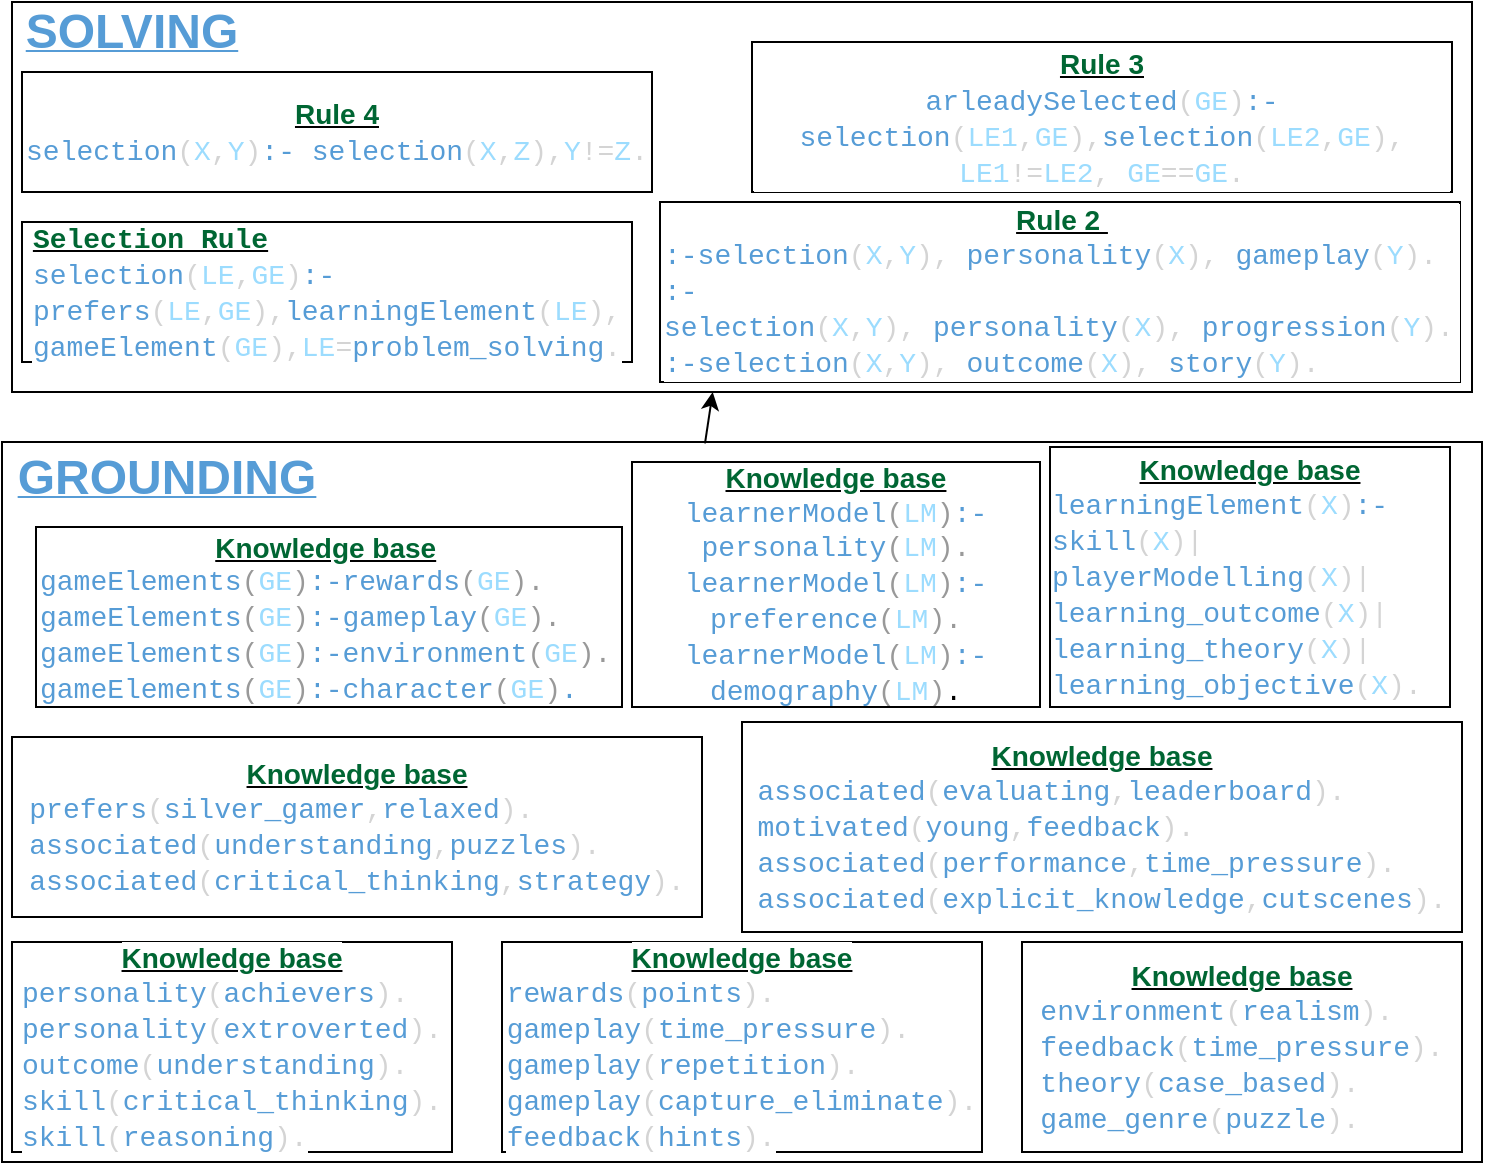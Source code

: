 <mxfile version="16.5.3" type="github">
  <diagram id="4RjSWT0RKZWfSwgtfKOv" name="SystemReasoning">
    <mxGraphModel dx="1773" dy="584" grid="1" gridSize="10" guides="1" tooltips="1" connect="1" arrows="1" fold="1" page="1" pageScale="1" pageWidth="827" pageHeight="1169" math="0" shadow="0">
      <root>
        <mxCell id="0" />
        <mxCell id="1" parent="0" />
        <mxCell id="TJ5iT2tm_MIIDxVGzSix-23" value="" style="rounded=0;whiteSpace=wrap;html=1;labelBackgroundColor=#FFFFFF;fontColor=#569CD6;fontSize=14;" vertex="1" parent="1">
          <mxGeometry x="-105" y="200" width="730" height="195" as="geometry" />
        </mxCell>
        <mxCell id="TJ5iT2tm_MIIDxVGzSix-22" value="" style="rounded=0;whiteSpace=wrap;html=1;labelBackgroundColor=#FFFFFF;fontColor=#569CD6;fontSize=14;" vertex="1" parent="1">
          <mxGeometry x="-110" y="420" width="740" height="360" as="geometry" />
        </mxCell>
        <mxCell id="TJ5iT2tm_MIIDxVGzSix-2" value="&lt;div style=&quot;text-align: center; font-size: 14px;&quot;&gt;&lt;b style=&quot;font-size: 14px;&quot;&gt;&lt;u style=&quot;font-size: 14px;&quot;&gt;&lt;font color=&quot;#006633&quot; style=&quot;font-size: 14px;&quot;&gt;Knowledge base&lt;/font&gt;&lt;/u&gt;&lt;/b&gt;&lt;/div&gt;&lt;font face=&quot;menlo, monaco, courier new, monospace&quot; style=&quot;font-size: 14px;&quot;&gt;&lt;font color=&quot;#569cd6&quot; style=&quot;font-size: 14px;&quot;&gt;gameElements&lt;/font&gt;&lt;font color=&quot;#999999&quot; style=&quot;font-size: 14px;&quot;&gt;(&lt;/font&gt;&lt;font color=&quot;#9cdcfe&quot; style=&quot;font-size: 14px;&quot;&gt;GE&lt;/font&gt;&lt;font color=&quot;#999999&quot; style=&quot;font-size: 14px;&quot;&gt;)&lt;/font&gt;&lt;font color=&quot;#569cd6&quot; style=&quot;font-size: 14px;&quot;&gt;:-rewards&lt;/font&gt;&lt;font color=&quot;#999999&quot; style=&quot;font-size: 14px;&quot;&gt;(&lt;/font&gt;&lt;font color=&quot;#9cdcfe&quot; style=&quot;font-size: 14px;&quot;&gt;GE&lt;/font&gt;&lt;font color=&quot;#999999&quot; style=&quot;font-size: 14px;&quot;&gt;).&lt;/font&gt;&lt;font color=&quot;#569cd6&quot; style=&quot;font-size: 14px;&quot;&gt;&lt;br style=&quot;font-size: 14px;&quot;&gt;&lt;/font&gt;&lt;font color=&quot;#569cd6&quot; style=&quot;font-size: 14px;&quot;&gt;gameElements&lt;/font&gt;&lt;font color=&quot;#999999&quot; style=&quot;font-size: 14px;&quot;&gt;(&lt;/font&gt;&lt;font color=&quot;#9cdcfe&quot; style=&quot;font-size: 14px;&quot;&gt;GE&lt;/font&gt;&lt;font color=&quot;#999999&quot; style=&quot;font-size: 14px;&quot;&gt;)&lt;/font&gt;&lt;font color=&quot;#569cd6&quot; style=&quot;font-size: 14px;&quot;&gt;:-&lt;/font&gt;&lt;font color=&quot;#569cd6&quot; style=&quot;font-size: 14px;&quot;&gt;gameplay&lt;/font&gt;&lt;font color=&quot;#999999&quot; style=&quot;font-size: 14px;&quot;&gt;(&lt;/font&gt;&lt;font color=&quot;#9cdcfe&quot; style=&quot;font-size: 14px;&quot;&gt;GE&lt;/font&gt;&lt;font color=&quot;#999999&quot; style=&quot;font-size: 14px;&quot;&gt;).&lt;/font&gt;&lt;font color=&quot;#569cd6&quot; style=&quot;font-size: 14px;&quot;&gt;&lt;br style=&quot;font-size: 14px;&quot;&gt;&lt;/font&gt;&lt;font color=&quot;#569cd6&quot; style=&quot;font-size: 14px;&quot;&gt;gameElements&lt;/font&gt;&lt;font color=&quot;#999999&quot; style=&quot;font-size: 14px;&quot;&gt;(&lt;/font&gt;&lt;font color=&quot;#9cdcfe&quot; style=&quot;font-size: 14px;&quot;&gt;GE&lt;/font&gt;&lt;font color=&quot;#999999&quot; style=&quot;font-size: 14px;&quot;&gt;)&lt;/font&gt;&lt;font color=&quot;#569cd6&quot; style=&quot;font-size: 14px;&quot;&gt;:-&lt;/font&gt;&lt;font color=&quot;#569cd6&quot; style=&quot;font-size: 14px;&quot;&gt;environment&lt;/font&gt;&lt;font color=&quot;#999999&quot; style=&quot;font-size: 14px;&quot;&gt;(&lt;/font&gt;&lt;font color=&quot;#9cdcfe&quot; style=&quot;font-size: 14px;&quot;&gt;GE&lt;/font&gt;&lt;font color=&quot;#999999&quot; style=&quot;font-size: 14px;&quot;&gt;).&lt;/font&gt;&lt;font color=&quot;#569cd6&quot; style=&quot;font-size: 14px;&quot;&gt;&lt;br style=&quot;font-size: 14px;&quot;&gt;&lt;/font&gt;&lt;font color=&quot;#569cd6&quot; style=&quot;font-size: 14px;&quot;&gt;gameElements&lt;/font&gt;&lt;font color=&quot;#999999&quot; style=&quot;font-size: 14px;&quot;&gt;(&lt;/font&gt;&lt;font color=&quot;#9cdcfe&quot; style=&quot;font-size: 14px;&quot;&gt;GE&lt;/font&gt;&lt;font color=&quot;#999999&quot; style=&quot;font-size: 14px;&quot;&gt;)&lt;/font&gt;&lt;font color=&quot;#569cd6&quot; style=&quot;font-size: 14px;&quot;&gt;:-&lt;/font&gt;&lt;font color=&quot;#569cd6&quot; style=&quot;font-size: 14px;&quot;&gt;character&lt;/font&gt;&lt;font color=&quot;#999999&quot; style=&quot;font-size: 14px;&quot;&gt;(&lt;/font&gt;&lt;font color=&quot;#9cdcfe&quot; style=&quot;font-size: 14px;&quot;&gt;GE&lt;/font&gt;&lt;font color=&quot;#999999&quot; style=&quot;font-size: 14px;&quot;&gt;)&lt;/font&gt;&lt;font color=&quot;#569cd6&quot; style=&quot;font-size: 14px;&quot;&gt;&lt;span style=&quot;font-size: 14px;&quot;&gt;.&lt;/span&gt;&lt;/font&gt;&lt;/font&gt;" style="rounded=0;whiteSpace=wrap;html=1;align=left;fontSize=14;" vertex="1" parent="1">
          <mxGeometry x="-93" y="462.5" width="293" height="90" as="geometry" />
        </mxCell>
        <mxCell id="TJ5iT2tm_MIIDxVGzSix-3" value="&lt;b style=&quot;font-size: 14px;&quot;&gt;&lt;u style=&quot;font-size: 14px;&quot;&gt;&lt;font color=&quot;#006633&quot; style=&quot;font-size: 14px;&quot;&gt;Knowledge base&lt;/font&gt;&lt;/u&gt;&lt;/b&gt;&lt;span style=&quot;font-size: 14px;&quot;&gt;&lt;br style=&quot;font-size: 14px;&quot;&gt;&lt;/span&gt;&lt;div style=&quot;color: rgb(212, 212, 212); font-family: menlo, monaco, &amp;quot;courier new&amp;quot;, monospace; line-height: 18px; font-size: 14px;&quot;&gt;&lt;div style=&quot;text-align: left; font-size: 14px;&quot;&gt;&lt;span style=&quot;background-color: rgb(255, 255, 255); font-size: 14px;&quot;&gt;&lt;span style=&quot;color: rgb(86, 156, 214); font-size: 14px;&quot;&gt;learningElement&lt;/span&gt;(&lt;span style=&quot;color: rgb(156, 220, 254); font-size: 14px;&quot;&gt;X&lt;/span&gt;)&lt;span style=&quot;color: rgb(86, 156, 214); font-size: 14px;&quot;&gt;:-skill&lt;/span&gt;(&lt;span style=&quot;color: rgb(156, 220, 254); font-size: 14px;&quot;&gt;X&lt;/span&gt;)|&lt;/span&gt;&lt;/div&gt;&lt;div style=&quot;text-align: left; font-size: 14px;&quot;&gt;&lt;span style=&quot;background-color: rgb(255, 255, 255); font-size: 14px;&quot;&gt;&lt;span style=&quot;color: rgb(86, 156, 214); font-size: 14px;&quot;&gt;playerModelling&lt;/span&gt;(&lt;span style=&quot;color: rgb(156, 220, 254); font-size: 14px;&quot;&gt;X&lt;/span&gt;)|&lt;/span&gt;&lt;/div&gt;&lt;div style=&quot;text-align: left; font-size: 14px;&quot;&gt;&lt;span style=&quot;background-color: rgb(255, 255, 255); color: rgb(86, 156, 214); font-size: 14px;&quot;&gt;learning_outcome&lt;/span&gt;&lt;span style=&quot;background-color: rgb(255, 255, 255); font-size: 14px;&quot;&gt;(&lt;/span&gt;&lt;span style=&quot;background-color: rgb(255, 255, 255); color: rgb(156, 220, 254); font-size: 14px;&quot;&gt;X&lt;/span&gt;&lt;span style=&quot;background-color: rgb(255, 255, 255); font-size: 14px;&quot;&gt;)|&lt;/span&gt;&lt;/div&gt;&lt;div style=&quot;text-align: left; font-size: 14px;&quot;&gt;&lt;span style=&quot;background-color: rgb(255, 255, 255); font-size: 14px;&quot;&gt;                    &lt;span style=&quot;color: rgb(86, 156, 214); font-size: 14px;&quot;&gt;learning_theory&lt;/span&gt;(&lt;span style=&quot;color: rgb(156, 220, 254); font-size: 14px;&quot;&gt;X&lt;/span&gt;)|&lt;/span&gt;&lt;/div&gt;&lt;div style=&quot;font-size: 14px;&quot;&gt;&lt;div style=&quot;text-align: left; font-size: 14px;&quot;&gt;&lt;span style=&quot;background-color: rgb(255, 255, 255); color: rgb(86, 156, 214); font-size: 14px;&quot;&gt;learning_objective&lt;/span&gt;&lt;span style=&quot;background-color: rgb(255, 255, 255); font-size: 14px;&quot;&gt;(&lt;/span&gt;&lt;span style=&quot;background-color: rgb(255, 255, 255); color: rgb(156, 220, 254); font-size: 14px;&quot;&gt;X&lt;/span&gt;&lt;span style=&quot;background-color: rgb(255, 255, 255); font-size: 14px;&quot;&gt;).&lt;/span&gt;&lt;/div&gt;&lt;/div&gt;&lt;/div&gt;" style="rounded=0;whiteSpace=wrap;html=1;fontSize=14;" vertex="1" parent="1">
          <mxGeometry x="414" y="422.5" width="200" height="130" as="geometry" />
        </mxCell>
        <mxCell id="TJ5iT2tm_MIIDxVGzSix-4" value="&lt;b style=&quot;font-size: 14px&quot;&gt;&lt;u style=&quot;font-size: 14px&quot;&gt;&lt;font color=&quot;#006633&quot; style=&quot;font-size: 14px&quot;&gt;Knowledge base&lt;/font&gt;&lt;/u&gt;&lt;/b&gt;&lt;br style=&quot;font-size: 14px&quot;&gt;&lt;font face=&quot;menlo, monaco, courier new, monospace&quot; style=&quot;font-size: 14px&quot;&gt;&lt;font color=&quot;#569cd6&quot; style=&quot;text-align: left ; font-size: 14px&quot;&gt;learnerModel&lt;/font&gt;&lt;font color=&quot;#999999&quot; style=&quot;text-align: left ; font-size: 14px&quot;&gt;(&lt;/font&gt;&lt;font color=&quot;#9cdcfe&quot; style=&quot;text-align: left ; font-size: 14px&quot;&gt;LM&lt;/font&gt;&lt;font color=&quot;#999999&quot; style=&quot;text-align: left ; font-size: 14px&quot;&gt;)&lt;/font&gt;&lt;font color=&quot;#569cd6&quot; style=&quot;text-align: left ; font-size: 14px&quot;&gt;:-&lt;br&gt;&lt;/font&gt;&lt;font color=&quot;#569cd6&quot; style=&quot;text-align: left ; font-size: 14px&quot;&gt;personality&lt;/font&gt;&lt;font color=&quot;#999999&quot; style=&quot;text-align: left ; font-size: 14px&quot;&gt;(&lt;/font&gt;&lt;font color=&quot;#9cdcfe&quot; style=&quot;text-align: left ; font-size: 14px&quot;&gt;LM&lt;/font&gt;&lt;font color=&quot;#999999&quot; style=&quot;text-align: left ; font-size: 14px&quot;&gt;).&lt;/font&gt;&lt;br style=&quot;font-size: 14px&quot;&gt;&lt;font style=&quot;text-align: left ; font-size: 14px&quot; color=&quot;#569cd6&quot;&gt;learnerModel&lt;/font&gt;&lt;font color=&quot;#999999&quot; style=&quot;text-align: left ; font-size: 14px&quot;&gt;(&lt;/font&gt;&lt;font style=&quot;text-align: left ; font-size: 14px&quot; color=&quot;#9cdcfe&quot;&gt;LM&lt;/font&gt;&lt;font color=&quot;#999999&quot; style=&quot;text-align: left ; font-size: 14px&quot;&gt;)&lt;/font&gt;&lt;font color=&quot;#569cd6&quot; style=&quot;text-align: left ; font-size: 14px&quot;&gt;:-&lt;br&gt;&lt;/font&gt;&lt;font color=&quot;#569cd6&quot; style=&quot;text-align: left ; font-size: 14px&quot;&gt;preference&lt;/font&gt;&lt;font color=&quot;#999999&quot; style=&quot;text-align: left ; font-size: 14px&quot;&gt;(&lt;/font&gt;&lt;font color=&quot;#9cdcfe&quot; style=&quot;text-align: left ; font-size: 14px&quot;&gt;LM&lt;/font&gt;&lt;font color=&quot;#999999&quot; style=&quot;text-align: left ; font-size: 14px&quot;&gt;).&lt;/font&gt;&lt;br style=&quot;font-size: 14px&quot;&gt;&lt;font color=&quot;#569cd6&quot; style=&quot;text-align: left ; font-size: 14px&quot;&gt;learnerModel&lt;/font&gt;&lt;font color=&quot;#999999&quot; style=&quot;text-align: left ; font-size: 14px&quot;&gt;(&lt;/font&gt;&lt;font color=&quot;#9cdcfe&quot; style=&quot;text-align: left ; font-size: 14px&quot;&gt;LM&lt;/font&gt;&lt;font color=&quot;#999999&quot; style=&quot;text-align: left ; font-size: 14px&quot;&gt;)&lt;/font&gt;&lt;font color=&quot;#569cd6&quot; style=&quot;text-align: left ; font-size: 14px&quot;&gt;:-&lt;br&gt;&lt;/font&gt;&lt;font color=&quot;#569cd6&quot; style=&quot;text-align: left ; font-size: 14px&quot;&gt;demography&lt;/font&gt;&lt;font color=&quot;#999999&quot; style=&quot;text-align: left ; font-size: 14px&quot;&gt;(&lt;/font&gt;&lt;font color=&quot;#9cdcfe&quot; style=&quot;text-align: left ; font-size: 14px&quot;&gt;LM&lt;/font&gt;&lt;font color=&quot;#999999&quot; style=&quot;text-align: left ; font-size: 14px&quot;&gt;)&lt;/font&gt;.&lt;/font&gt;" style="rounded=0;whiteSpace=wrap;html=1;fontSize=14;" vertex="1" parent="1">
          <mxGeometry x="205" y="430" width="204" height="122.5" as="geometry" />
        </mxCell>
        <mxCell id="TJ5iT2tm_MIIDxVGzSix-6" value="&lt;span style=&quot;background-color: rgb(255, 255, 255); font-size: 14px;&quot;&gt;&lt;b style=&quot;font-size: 14px;&quot;&gt;&lt;u style=&quot;font-size: 14px;&quot;&gt;&lt;font color=&quot;#006633&quot; style=&quot;font-size: 14px;&quot;&gt;Knowledge base&lt;/font&gt;&lt;/u&gt;&lt;/b&gt;&lt;br style=&quot;font-size: 14px;&quot;&gt;&lt;/span&gt;&lt;div style=&quot;text-align: left; color: rgb(212, 212, 212); font-family: menlo, monaco, &amp;quot;courier new&amp;quot;, monospace; line-height: 18px; font-size: 14px;&quot;&gt;&lt;span style=&quot;background-color: rgb(255, 255, 255); font-size: 14px;&quot;&gt;&lt;span style=&quot;color: rgb(86, 156, 214); font-size: 14px;&quot;&gt;personality&lt;/span&gt;(&lt;span style=&quot;color: rgb(86, 156, 214); font-size: 14px;&quot;&gt;achievers&lt;/span&gt;).&lt;/span&gt;&lt;/div&gt;&lt;div style=&quot;text-align: left; color: rgb(212, 212, 212); font-family: menlo, monaco, &amp;quot;courier new&amp;quot;, monospace; line-height: 18px; font-size: 14px;&quot;&gt;&lt;span style=&quot;background-color: rgb(255, 255, 255); color: rgb(86, 156, 214); font-size: 14px;&quot;&gt;personality&lt;/span&gt;&lt;span style=&quot;background-color: rgb(255, 255, 255); font-size: 14px;&quot;&gt;(&lt;/span&gt;&lt;span style=&quot;background-color: rgb(255, 255, 255); color: rgb(86, 156, 214); font-size: 14px;&quot;&gt;extroverted&lt;/span&gt;&lt;span style=&quot;background-color: rgb(255, 255, 255); font-size: 14px;&quot;&gt;).&lt;/span&gt;&lt;/div&gt;&lt;div style=&quot;text-align: left; color: rgb(212, 212, 212); font-family: menlo, monaco, &amp;quot;courier new&amp;quot;, monospace; line-height: 18px; font-size: 14px;&quot;&gt;&lt;span style=&quot;background-color: rgb(255, 255, 255); font-size: 14px;&quot;&gt;&lt;span style=&quot;color: rgb(86, 156, 214); font-size: 14px;&quot;&gt;outcome&lt;/span&gt;(&lt;span style=&quot;color: rgb(86, 156, 214); font-size: 14px;&quot;&gt;understanding&lt;/span&gt;).&lt;/span&gt;&lt;/div&gt;&lt;div style=&quot;color: rgb(212, 212, 212); font-family: menlo, monaco, &amp;quot;courier new&amp;quot;, monospace; line-height: 18px; font-size: 14px;&quot;&gt;&lt;div style=&quot;font-family: menlo, monaco, &amp;quot;courier new&amp;quot;, monospace; line-height: 18px; font-size: 14px;&quot;&gt;&lt;div style=&quot;font-family: menlo, monaco, &amp;quot;courier new&amp;quot;, monospace; line-height: 18px; font-size: 14px;&quot;&gt;&lt;div style=&quot;text-align: left; font-size: 14px;&quot;&gt;&lt;span style=&quot;background-color: rgb(255, 255, 255); font-size: 14px;&quot;&gt;&lt;span style=&quot;color: rgb(86, 156, 214); font-size: 14px;&quot;&gt;skill&lt;/span&gt;(&lt;span style=&quot;color: rgb(86, 156, 214); font-size: 14px;&quot;&gt;critical_thinking&lt;/span&gt;).&lt;/span&gt;&lt;/div&gt;&lt;div style=&quot;font-size: 14px;&quot;&gt;&lt;div style=&quot;text-align: left; font-size: 14px;&quot;&gt;&lt;span style=&quot;background-color: rgb(255, 255, 255); color: rgb(86, 156, 214); font-size: 14px;&quot;&gt;skill&lt;/span&gt;&lt;span style=&quot;background-color: rgb(255, 255, 255); font-size: 14px;&quot;&gt;(&lt;/span&gt;&lt;span style=&quot;background-color: rgb(255, 255, 255); color: rgb(86, 156, 214); font-size: 14px;&quot;&gt;reasoning&lt;/span&gt;&lt;span style=&quot;background-color: rgb(255, 255, 255); font-size: 14px;&quot;&gt;).&lt;/span&gt;&lt;/div&gt;&lt;/div&gt;&lt;/div&gt;&lt;/div&gt;&lt;/div&gt;" style="rounded=0;whiteSpace=wrap;html=1;fontSize=14;" vertex="1" parent="1">
          <mxGeometry x="-105" y="670" width="220" height="105" as="geometry" />
        </mxCell>
        <mxCell id="TJ5iT2tm_MIIDxVGzSix-10" value="&lt;span style=&quot;background-color: rgb(255, 255, 255); font-size: 14px;&quot;&gt;&lt;b style=&quot;font-size: 14px;&quot;&gt;&lt;u style=&quot;font-size: 14px;&quot;&gt;&lt;font color=&quot;#006633&quot; style=&quot;font-size: 14px;&quot;&gt;Knowledge base&lt;/font&gt;&lt;/u&gt;&lt;/b&gt;&lt;br style=&quot;font-size: 14px;&quot;&gt;&lt;/span&gt;&lt;div style=&quot;text-align: left; color: rgb(212, 212, 212); font-family: menlo, monaco, &amp;quot;courier new&amp;quot;, monospace; line-height: 18px; font-size: 14px;&quot;&gt;&lt;span style=&quot;background-color: rgb(255, 255, 255); font-size: 14px;&quot;&gt;&lt;span style=&quot;color: rgb(86, 156, 214); font-size: 14px;&quot;&gt;prefers&lt;/span&gt;(&lt;span style=&quot;color: rgb(86, 156, 214); font-size: 14px;&quot;&gt;silver_gamer&lt;/span&gt;,&lt;span style=&quot;color: rgb(86, 156, 214); font-size: 14px;&quot;&gt;relaxed&lt;/span&gt;).&lt;/span&gt;&lt;/div&gt;&lt;div style=&quot;color: rgb(212, 212, 212); font-family: menlo, monaco, &amp;quot;courier new&amp;quot;, monospace; line-height: 18px; font-size: 14px;&quot;&gt;&lt;div style=&quot;text-align: left; line-height: 18px; font-size: 14px;&quot;&gt;&lt;span style=&quot;color: rgb(86, 156, 214); font-size: 14px;&quot;&gt;associated&lt;/span&gt;(&lt;span style=&quot;color: rgb(86, 156, 214); font-size: 14px;&quot;&gt;understanding&lt;/span&gt;,&lt;span style=&quot;color: rgb(86, 156, 214); font-size: 14px;&quot;&gt;puzzles&lt;/span&gt;).&lt;/div&gt;&lt;div style=&quot;text-align: left; line-height: 18px; font-size: 14px;&quot;&gt;&lt;div style=&quot;line-height: 18px; font-size: 14px;&quot;&gt;&lt;span style=&quot;color: rgb(86, 156, 214); font-size: 14px;&quot;&gt;associated&lt;/span&gt;(&lt;span style=&quot;color: rgb(86, 156, 214); font-size: 14px;&quot;&gt;critical_thinking&lt;/span&gt;,&lt;span style=&quot;color: rgb(86, 156, 214); font-size: 14px;&quot;&gt;strategy&lt;/span&gt;).&lt;/div&gt;&lt;/div&gt;&lt;/div&gt;" style="rounded=0;whiteSpace=wrap;html=1;fontSize=14;" vertex="1" parent="1">
          <mxGeometry x="-105" y="567.5" width="345" height="90" as="geometry" />
        </mxCell>
        <mxCell id="TJ5iT2tm_MIIDxVGzSix-11" value="&lt;div style=&quot;text-align: left; font-family: menlo, monaco, &amp;quot;courier new&amp;quot;, monospace; line-height: 18px; font-size: 14px;&quot;&gt;&lt;span style=&quot;background-color: rgb(255, 255, 255); font-size: 14px;&quot;&gt;&lt;b style=&quot;font-size: 14px;&quot;&gt;&lt;u style=&quot;font-size: 14px;&quot;&gt;&lt;font color=&quot;#006633&quot; style=&quot;font-size: 14px;&quot;&gt;Selection Rule&lt;/font&gt;&lt;/u&gt;&lt;/b&gt;&lt;/span&gt;&lt;/div&gt;&lt;div style=&quot;text-align: left; color: rgb(212, 212, 212); font-family: menlo, monaco, &amp;quot;courier new&amp;quot;, monospace; line-height: 18px; font-size: 14px;&quot;&gt;&lt;span style=&quot;background-color: rgb(255, 255, 255); font-size: 14px;&quot;&gt;&lt;span style=&quot;color: rgb(86, 156, 214); font-size: 14px;&quot;&gt;selection&lt;/span&gt;(&lt;span style=&quot;color: rgb(156, 220, 254); font-size: 14px;&quot;&gt;LE&lt;/span&gt;,&lt;span style=&quot;color: rgb(156, 220, 254); font-size: 14px;&quot;&gt;GE&lt;/span&gt;)&lt;span style=&quot;color: rgb(86, 156, 214); font-size: 14px;&quot;&gt;:-&lt;span style=&quot;white-space: pre; font-size: 14px;&quot;&gt;	&lt;span style=&quot;white-space: pre; font-size: 14px;&quot;&gt;	  &amp;nbsp;&lt;/span&gt;&lt;/span&gt;&lt;/span&gt;&lt;/span&gt;&lt;/div&gt;&lt;div style=&quot;color: rgb(212, 212, 212); font-family: menlo, monaco, &amp;quot;courier new&amp;quot;, monospace; line-height: 18px; font-size: 14px;&quot;&gt;&lt;span style=&quot;background-color: rgb(255, 255, 255); font-size: 14px;&quot;&gt;&lt;span style=&quot;color: rgb(86, 156, 214); font-size: 14px;&quot;&gt;prefers&lt;/span&gt;(&lt;span style=&quot;color: rgb(156, 220, 254); font-size: 14px;&quot;&gt;LE&lt;/span&gt;,&lt;span style=&quot;color: rgb(156, 220, 254); font-size: 14px;&quot;&gt;GE&lt;/span&gt;),&lt;span style=&quot;color: rgb(86, 156, 214); font-size: 14px;&quot;&gt;learningElement&lt;/span&gt;(&lt;span style=&quot;color: rgb(156, 220, 254); font-size: 14px;&quot;&gt;LE&lt;/span&gt;),&lt;/span&gt;&lt;/div&gt;&lt;div style=&quot;color: rgb(212, 212, 212); font-family: menlo, monaco, &amp;quot;courier new&amp;quot;, monospace; line-height: 18px; font-size: 14px;&quot;&gt;&lt;span style=&quot;background-color: rgb(255, 255, 255); font-size: 14px;&quot;&gt;&lt;span style=&quot;color: rgb(86, 156, 214); font-size: 14px;&quot;&gt;gameElement&lt;/span&gt;(&lt;span style=&quot;color: rgb(156, 220, 254); font-size: 14px;&quot;&gt;GE&lt;/span&gt;),&lt;span style=&quot;color: rgb(156, 220, 254); font-size: 14px;&quot;&gt;LE&lt;/span&gt;=&lt;span style=&quot;color: rgb(86, 156, 214); font-size: 14px;&quot;&gt;problem_solving&lt;/span&gt;.&lt;/span&gt;&lt;/div&gt;" style="rounded=0;whiteSpace=wrap;html=1;fontSize=14;" vertex="1" parent="1">
          <mxGeometry x="-100" y="310" width="305" height="70" as="geometry" />
        </mxCell>
        <mxCell id="TJ5iT2tm_MIIDxVGzSix-15" value="&lt;div style=&quot;text-align: center; font-size: 14px;&quot;&gt;&lt;b style=&quot;color: rgb(0, 0, 0); font-size: 14px;&quot;&gt;&lt;u style=&quot;font-size: 14px;&quot;&gt;&lt;font color=&quot;#006633&quot; style=&quot;font-size: 14px;&quot;&gt;Rule 2&amp;nbsp;&lt;/font&gt;&lt;/u&gt;&lt;/b&gt;&lt;/div&gt;&lt;div style=&quot;font-size: 14px;&quot;&gt;&lt;span style=&quot;color: rgb(212, 212, 212); font-family: menlo, monaco, &amp;quot;courier new&amp;quot;, monospace; font-size: 14px;&quot;&gt;&lt;span style=&quot;color: rgb(86, 156, 214); font-size: 14px;&quot;&gt;:-selection&lt;/span&gt;(&lt;/span&gt;&lt;span style=&quot;font-family: menlo, monaco, &amp;quot;courier new&amp;quot;, monospace; color: rgb(156, 220, 254); font-size: 14px;&quot;&gt;X&lt;/span&gt;&lt;font color=&quot;#d4d4d4&quot; style=&quot;color: rgb(212, 212, 212); font-family: menlo, monaco, &amp;quot;courier new&amp;quot;, monospace; font-size: 14px;&quot;&gt;,&lt;/font&gt;&lt;span style=&quot;font-family: menlo, monaco, &amp;quot;courier new&amp;quot;, monospace; color: rgb(156, 220, 254); font-size: 14px;&quot;&gt;Y&lt;/span&gt;&lt;span style=&quot;color: rgb(212, 212, 212); font-family: menlo, monaco, &amp;quot;courier new&amp;quot;, monospace; font-size: 14px;&quot;&gt;),&amp;nbsp;&lt;/span&gt;&lt;span style=&quot;font-family: menlo, monaco, &amp;quot;courier new&amp;quot;, monospace; color: rgb(86, 156, 214); font-size: 14px;&quot;&gt;personality&lt;/span&gt;&lt;span style=&quot;color: rgb(212, 212, 212); font-family: menlo, monaco, &amp;quot;courier new&amp;quot;, monospace; font-size: 14px;&quot;&gt;(&lt;/span&gt;&lt;span style=&quot;font-family: menlo, monaco, &amp;quot;courier new&amp;quot;, monospace; color: rgb(156, 220, 254); font-size: 14px;&quot;&gt;X&lt;/span&gt;&lt;span style=&quot;font-family: menlo, monaco, &amp;quot;courier new&amp;quot;, monospace; font-size: 14px;&quot;&gt;&lt;font color=&quot;#d4d4d4&quot; style=&quot;font-size: 14px;&quot;&gt;),&lt;/font&gt;&lt;/span&gt;&lt;span style=&quot;font-family: menlo, monaco, &amp;quot;courier new&amp;quot;, monospace; color: rgb(86, 156, 214); font-size: 14px;&quot;&gt;&amp;nbsp;gameplay&lt;/span&gt;&lt;span style=&quot;color: rgb(212, 212, 212); font-family: menlo, monaco, &amp;quot;courier new&amp;quot;, monospace; font-size: 14px;&quot;&gt;(&lt;/span&gt;&lt;span style=&quot;font-family: menlo, monaco, &amp;quot;courier new&amp;quot;, monospace; color: rgb(156, 220, 254); font-size: 14px;&quot;&gt;Y&lt;/span&gt;&lt;span style=&quot;color: rgb(212, 212, 212); font-family: menlo, monaco, &amp;quot;courier new&amp;quot;, monospace; font-size: 14px;&quot;&gt;).&lt;/span&gt;&lt;br style=&quot;font-size: 14px;&quot;&gt;&lt;/div&gt;&lt;div style=&quot;color: rgb(212, 212, 212); font-family: menlo, monaco, &amp;quot;courier new&amp;quot;, monospace; line-height: 18px; font-size: 14px;&quot;&gt;&lt;div style=&quot;font-size: 14px;&quot;&gt;&lt;span style=&quot;color: rgb(86, 156, 214); font-size: 14px;&quot;&gt;:-selection&lt;/span&gt;(&lt;span style=&quot;color: rgb(156, 220, 254); font-size: 14px;&quot;&gt;X&lt;/span&gt;&lt;font color=&quot;#d4d4d4&quot; style=&quot;font-size: 14px;&quot;&gt;,&lt;/font&gt;&lt;span style=&quot;color: rgb(156, 220, 254); font-size: 14px;&quot;&gt;Y&lt;/span&gt;),&amp;nbsp;&lt;span style=&quot;color: rgb(86, 156, 214); font-size: 14px;&quot;&gt;personality&lt;/span&gt;(&lt;span style=&quot;color: rgb(156, 220, 254); font-size: 14px;&quot;&gt;X&lt;/span&gt;&lt;span style=&quot;color: rgb(0, 102, 51); font-size: 14px;&quot;&gt;&lt;font color=&quot;#d4d4d4&quot; style=&quot;font-size: 14px;&quot;&gt;),&lt;/font&gt;&lt;/span&gt;&lt;span style=&quot;color: rgb(86, 156, 214); font-size: 14px;&quot;&gt;&amp;nbsp;progression&lt;/span&gt;(&lt;span style=&quot;color: rgb(156, 220, 254); font-size: 14px;&quot;&gt;Y&lt;/span&gt;).&lt;/div&gt;&lt;/div&gt;&lt;div style=&quot;color: rgb(212, 212, 212); font-family: menlo, monaco, &amp;quot;courier new&amp;quot;, monospace; line-height: 18px; font-size: 14px;&quot;&gt;&lt;div style=&quot;font-family: menlo, monaco, &amp;quot;courier new&amp;quot;, monospace; line-height: 18px; font-size: 14px;&quot;&gt;&lt;div style=&quot;line-height: 18px; font-size: 14px;&quot;&gt;&lt;span style=&quot;color: rgb(86, 156, 214); font-size: 14px;&quot;&gt;:-selection&lt;/span&gt;(&lt;span style=&quot;color: rgb(156, 220, 254); font-size: 14px;&quot;&gt;X&lt;/span&gt;&lt;font color=&quot;#d4d4d4&quot; style=&quot;font-size: 14px;&quot;&gt;,&lt;/font&gt;&lt;span style=&quot;color: rgb(156, 220, 254); font-size: 14px;&quot;&gt;Y&lt;/span&gt;),&amp;nbsp;&lt;span style=&quot;color: rgb(86, 156, 214); font-size: 14px;&quot;&gt;outcome&lt;/span&gt;(&lt;span style=&quot;color: rgb(156, 220, 254); font-size: 14px;&quot;&gt;X&lt;/span&gt;&lt;span style=&quot;color: rgb(0, 102, 51); font-size: 14px;&quot;&gt;&lt;font color=&quot;#d4d4d4&quot; style=&quot;font-size: 14px;&quot;&gt;),&lt;/font&gt;&lt;/span&gt;&lt;span style=&quot;color: rgb(86, 156, 214); font-size: 14px;&quot;&gt;&amp;nbsp;story&lt;/span&gt;(&lt;span style=&quot;color: rgb(156, 220, 254); font-size: 14px;&quot;&gt;Y&lt;/span&gt;).&lt;/div&gt;&lt;/div&gt;&lt;/div&gt;" style="rounded=0;whiteSpace=wrap;html=1;labelBackgroundColor=#FFFFFF;fontColor=#006633;align=left;fontSize=14;" vertex="1" parent="1">
          <mxGeometry x="219" y="300" width="400" height="90" as="geometry" />
        </mxCell>
        <mxCell id="TJ5iT2tm_MIIDxVGzSix-16" value="&lt;div style=&quot;color: rgb(212, 212, 212); font-family: menlo, monaco, &amp;quot;courier new&amp;quot;, monospace; line-height: 18px; font-size: 14px;&quot;&gt;&lt;b style=&quot;font-family: helvetica; color: rgb(0, 0, 0); font-size: 14px;&quot;&gt;&lt;u style=&quot;font-size: 14px;&quot;&gt;&lt;font color=&quot;#006633&quot; style=&quot;font-size: 14px;&quot;&gt;Rule 3&lt;/font&gt;&lt;/u&gt;&lt;/b&gt;&lt;span style=&quot;background-color: rgb(255, 255, 255); font-size: 14px;&quot;&gt;&lt;span style=&quot;color: rgb(86, 156, 214); font-size: 14px;&quot;&gt;&lt;br style=&quot;font-size: 14px;&quot;&gt;&lt;/span&gt;&lt;/span&gt;&lt;/div&gt;&lt;div style=&quot;color: rgb(212, 212, 212); font-family: menlo, monaco, &amp;quot;courier new&amp;quot;, monospace; line-height: 18px; font-size: 14px;&quot;&gt;&lt;span style=&quot;background-color: rgb(255, 255, 255); font-size: 14px;&quot;&gt;&lt;span style=&quot;color: rgb(86, 156, 214); font-size: 14px;&quot;&gt;arleadySelected&lt;/span&gt;(&lt;span style=&quot;color: rgb(156, 220, 254); font-size: 14px;&quot;&gt;GE&lt;/span&gt;)&lt;span style=&quot;color: rgb(86, 156, 214); font-size: 14px;&quot;&gt;:-selection&lt;/span&gt;(&lt;span style=&quot;color: rgb(156, 220, 254); font-size: 14px;&quot;&gt;LE1&lt;/span&gt;,&lt;span style=&quot;color: rgb(156, 220, 254); font-size: 14px;&quot;&gt;GE&lt;/span&gt;),&lt;span style=&quot;color: rgb(86, 156, 214); font-size: 14px;&quot;&gt;selection&lt;/span&gt;(&lt;span style=&quot;color: rgb(156, 220, 254); font-size: 14px;&quot;&gt;LE2&lt;/span&gt;,&lt;span style=&quot;color: rgb(156, 220, 254); font-size: 14px;&quot;&gt;GE&lt;/span&gt;), &lt;span style=&quot;color: rgb(156, 220, 254); font-size: 14px;&quot;&gt;LE1&lt;/span&gt;!=&lt;span style=&quot;color: rgb(156, 220, 254); font-size: 14px;&quot;&gt;LE2&lt;/span&gt;, &lt;span style=&quot;color: rgb(156, 220, 254); font-size: 14px;&quot;&gt;GE&lt;/span&gt;==&lt;span style=&quot;color: rgb(156, 220, 254); font-size: 14px;&quot;&gt;GE&lt;/span&gt;.&lt;/span&gt;&lt;/div&gt;" style="rounded=0;whiteSpace=wrap;html=1;labelBackgroundColor=#FFFFFF;fontSize=14;" vertex="1" parent="1">
          <mxGeometry x="265" y="220" width="350" height="75" as="geometry" />
        </mxCell>
        <mxCell id="TJ5iT2tm_MIIDxVGzSix-17" value="&lt;div style=&quot;color: rgb(212, 212, 212); font-family: menlo, monaco, &amp;quot;courier new&amp;quot;, monospace; line-height: 18px; font-size: 14px;&quot;&gt;&lt;b style=&quot;font-family: helvetica; color: rgb(0, 0, 0); font-size: 14px;&quot;&gt;&lt;u style=&quot;font-size: 14px;&quot;&gt;&lt;font color=&quot;#006633&quot; style=&quot;font-size: 14px;&quot;&gt;Rule 4&lt;/font&gt;&lt;/u&gt;&lt;/b&gt;&lt;span style=&quot;background-color: rgb(255, 255, 255); font-size: 14px;&quot;&gt;&lt;span style=&quot;color: rgb(86, 156, 214); font-size: 14px;&quot;&gt;&lt;br style=&quot;font-size: 14px;&quot;&gt;&lt;/span&gt;&lt;/span&gt;&lt;/div&gt;&lt;div style=&quot;font-family: menlo, monaco, &amp;quot;courier new&amp;quot;, monospace; line-height: 18px; font-size: 14px;&quot;&gt;&lt;span style=&quot;background-color: rgb(255, 255, 255); font-size: 14px;&quot;&gt;&lt;span style=&quot;color: rgb(86, 156, 214); font-size: 14px;&quot;&gt;selection&lt;/span&gt;&lt;font color=&quot;#d4d4d4&quot; style=&quot;font-size: 14px;&quot;&gt;(&lt;/font&gt;&lt;span style=&quot;color: rgb(156, 220, 254); font-size: 14px;&quot;&gt;X&lt;/span&gt;&lt;font color=&quot;#d4d4d4&quot; style=&quot;font-size: 14px;&quot;&gt;,&lt;/font&gt;&lt;span style=&quot;color: rgb(156, 220, 254); font-size: 14px;&quot;&gt;Y&lt;/span&gt;&lt;font color=&quot;#d4d4d4&quot; style=&quot;font-size: 14px;&quot;&gt;)&lt;/font&gt;&lt;span style=&quot;color: rgb(86, 156, 214); font-size: 14px;&quot;&gt;:-&lt;/span&gt;&lt;font color=&quot;#d4d4d4&quot; style=&quot;font-size: 14px;&quot;&gt;&amp;nbsp;&lt;/font&gt;&lt;span style=&quot;color: rgb(86, 156, 214); font-size: 14px;&quot;&gt;selection&lt;/span&gt;&lt;font color=&quot;#d4d4d4&quot; style=&quot;font-size: 14px;&quot;&gt;(&lt;/font&gt;&lt;font color=&quot;#9cdcfe&quot; style=&quot;font-size: 14px;&quot;&gt;&lt;span style=&quot;font-size: 14px;&quot;&gt;X&lt;/span&gt;&lt;/font&gt;&lt;font color=&quot;#d4d4d4&quot; style=&quot;font-size: 14px;&quot;&gt;,&lt;/font&gt;&lt;span style=&quot;color: rgb(156, 220, 254); font-size: 14px;&quot;&gt;Z&lt;/span&gt;&lt;font color=&quot;#d4d4d4&quot; style=&quot;font-size: 14px;&quot;&gt;),&lt;/font&gt;&lt;span style=&quot;color: rgb(156, 220, 254); font-size: 14px;&quot;&gt;Y&lt;/span&gt;&lt;font color=&quot;#d4d4d4&quot; style=&quot;font-size: 14px;&quot;&gt;!=&lt;/font&gt;&lt;span style=&quot;color: rgb(156, 220, 254); font-size: 14px;&quot;&gt;Z&lt;/span&gt;&lt;font color=&quot;#d4d4d4&quot; style=&quot;font-size: 14px;&quot;&gt;.&lt;/font&gt;&lt;/span&gt;&lt;/div&gt;" style="rounded=0;whiteSpace=wrap;html=1;labelBackgroundColor=#FFFFFF;fontColor=#999999;fontSize=14;" vertex="1" parent="1">
          <mxGeometry x="-100" y="235" width="315" height="60" as="geometry" />
        </mxCell>
        <mxCell id="TJ5iT2tm_MIIDxVGzSix-19" value="&lt;span style=&quot;background-color: rgb(255, 255, 255); font-size: 14px;&quot;&gt;&lt;b style=&quot;font-size: 14px;&quot;&gt;&lt;u style=&quot;font-size: 14px;&quot;&gt;&lt;font color=&quot;#006633&quot; style=&quot;font-size: 14px;&quot;&gt;Knowledge base&lt;/font&gt;&lt;/u&gt;&lt;/b&gt;&lt;br style=&quot;font-size: 14px;&quot;&gt;&lt;/span&gt;&lt;div style=&quot;text-align: left; color: rgb(212, 212, 212); font-family: menlo, monaco, &amp;quot;courier new&amp;quot;, monospace; line-height: 18px; font-size: 14px;&quot;&gt;&lt;span style=&quot;background-color: rgb(255, 255, 255); font-size: 14px;&quot;&gt;&lt;span style=&quot;color: rgb(86, 156, 214); font-size: 14px;&quot;&gt;rewards&lt;/span&gt;(&lt;span style=&quot;color: rgb(86, 156, 214); font-size: 14px;&quot;&gt;points&lt;/span&gt;).&lt;/span&gt;&lt;/div&gt;&lt;div style=&quot;text-align: left; color: rgb(212, 212, 212); font-family: menlo, monaco, &amp;quot;courier new&amp;quot;, monospace; line-height: 18px; font-size: 14px;&quot;&gt;&lt;span style=&quot;background-color: rgb(255, 255, 255); color: rgb(86, 156, 214); font-size: 14px;&quot;&gt;gameplay&lt;/span&gt;&lt;span style=&quot;background-color: rgb(255, 255, 255); font-size: 14px;&quot;&gt;(&lt;/span&gt;&lt;span style=&quot;color: rgb(86, 156, 214); font-family: menlo, monaco, &amp;quot;courier new&amp;quot;, monospace; background-color: rgb(255, 255, 255); font-size: 14px;&quot;&gt;time_pressure&lt;/span&gt;&lt;span style=&quot;background-color: rgb(255, 255, 255); font-size: 14px;&quot;&gt;).&lt;/span&gt;&lt;/div&gt;&lt;div style=&quot;color: rgb(212, 212, 212); font-family: menlo, monaco, &amp;quot;courier new&amp;quot;, monospace; line-height: 18px; font-size: 14px;&quot;&gt;&lt;div style=&quot;font-family: menlo, monaco, &amp;quot;courier new&amp;quot;, monospace; line-height: 18px; font-size: 14px;&quot;&gt;&lt;div style=&quot;text-align: left; line-height: 18px; font-size: 14px;&quot;&gt;&lt;span style=&quot;background-color: rgb(255, 255, 255); font-size: 14px;&quot;&gt;&lt;span style=&quot;color: rgb(86, 156, 214); font-size: 14px;&quot;&gt;gameplay&lt;/span&gt;(&lt;span style=&quot;color: rgb(86, 156, 214); font-size: 14px;&quot;&gt;repetition&lt;/span&gt;).&lt;/span&gt;&lt;/div&gt;&lt;div style=&quot;line-height: 18px; font-size: 14px;&quot;&gt;&lt;div style=&quot;line-height: 18px; font-size: 14px;&quot;&gt;&lt;div style=&quot;text-align: left; font-size: 14px;&quot;&gt;&lt;span style=&quot;background-color: rgb(255, 255, 255); color: rgb(86, 156, 214); font-size: 14px;&quot;&gt;gameplay&lt;/span&gt;&lt;span style=&quot;background-color: rgb(255, 255, 255); font-size: 14px;&quot;&gt;(&lt;/span&gt;&lt;span style=&quot;background-color: rgb(255, 255, 255); color: rgb(86, 156, 214); font-size: 14px;&quot;&gt;capture_eliminate&lt;/span&gt;&lt;span style=&quot;background-color: rgb(255, 255, 255); font-size: 14px;&quot;&gt;).&lt;/span&gt;&lt;/div&gt;&lt;div style=&quot;text-align: left; font-size: 14px;&quot;&gt;&lt;span style=&quot;background-color: rgb(255, 255, 255); color: rgb(86, 156, 214); font-size: 14px;&quot;&gt;feedback&lt;/span&gt;&lt;span style=&quot;background-color: rgb(255, 255, 255); font-size: 14px;&quot;&gt;(&lt;/span&gt;&lt;span style=&quot;background-color: rgb(255, 255, 255); color: rgb(86, 156, 214); font-size: 14px;&quot;&gt;hints&lt;/span&gt;&lt;span style=&quot;background-color: rgb(255, 255, 255); font-size: 14px;&quot;&gt;).&lt;/span&gt;&lt;span style=&quot;background-color: rgb(255, 255, 255); font-size: 14px;&quot;&gt;&lt;br style=&quot;font-size: 14px;&quot;&gt;&lt;/span&gt;&lt;/div&gt;&lt;/div&gt;&lt;/div&gt;&lt;/div&gt;&lt;/div&gt;" style="rounded=0;whiteSpace=wrap;html=1;fontSize=14;" vertex="1" parent="1">
          <mxGeometry x="140" y="670" width="240" height="105" as="geometry" />
        </mxCell>
        <mxCell id="TJ5iT2tm_MIIDxVGzSix-20" value="&lt;span style=&quot;background-color: rgb(255, 255, 255); font-size: 14px;&quot;&gt;&lt;b style=&quot;font-size: 14px;&quot;&gt;&lt;u style=&quot;font-size: 14px;&quot;&gt;&lt;font color=&quot;#006633&quot; style=&quot;font-size: 14px;&quot;&gt;Knowledge base&lt;/font&gt;&lt;/u&gt;&lt;/b&gt;&lt;br style=&quot;font-size: 14px;&quot;&gt;&lt;/span&gt;&lt;div style=&quot;text-align: left; color: rgb(212, 212, 212); font-family: menlo, monaco, &amp;quot;courier new&amp;quot;, monospace; line-height: 18px; font-size: 14px;&quot;&gt;&lt;span style=&quot;background-color: rgb(255, 255, 255); font-size: 14px;&quot;&gt;&lt;span style=&quot;color: rgb(86, 156, 214); font-size: 14px;&quot;&gt;environment&lt;/span&gt;(&lt;span style=&quot;color: rgb(86, 156, 214); font-size: 14px;&quot;&gt;realism&lt;/span&gt;).&lt;/span&gt;&lt;/div&gt;&lt;div style=&quot;text-align: left; color: rgb(212, 212, 212); font-family: menlo, monaco, &amp;quot;courier new&amp;quot;, monospace; line-height: 18px; font-size: 14px;&quot;&gt;&lt;span style=&quot;background-color: rgb(255, 255, 255); font-size: 14px;&quot;&gt;&lt;span style=&quot;color: rgb(86, 156, 214); font-size: 14px;&quot;&gt;feedback&lt;/span&gt;(&lt;span style=&quot;color: rgb(86, 156, 214); font-family: menlo, monaco, &amp;quot;courier new&amp;quot;, monospace; font-size: 14px;&quot;&gt;time_pressure&lt;/span&gt;).&lt;/span&gt;&lt;/div&gt;&lt;div style=&quot;color: rgb(212, 212, 212); font-family: menlo, monaco, &amp;quot;courier new&amp;quot;, monospace; line-height: 18px; font-size: 14px;&quot;&gt;&lt;div style=&quot;font-family: menlo, monaco, &amp;quot;courier new&amp;quot;, monospace; line-height: 18px; font-size: 14px;&quot;&gt;&lt;div style=&quot;font-size: 14px;&quot;&gt;&lt;div style=&quot;text-align: left; font-family: menlo, monaco, &amp;quot;courier new&amp;quot;, monospace; line-height: 18px; font-size: 14px;&quot;&gt;&lt;span style=&quot;background-color: rgb(255, 255, 255); font-size: 14px;&quot;&gt;&lt;span style=&quot;color: rgb(86, 156, 214); font-size: 14px;&quot;&gt;theory&lt;/span&gt;(&lt;span style=&quot;color: rgb(86, 156, 214); font-size: 14px;&quot;&gt;case_based&lt;/span&gt;).&lt;/span&gt;&lt;/div&gt;&lt;/div&gt;&lt;div style=&quot;font-size: 14px;&quot;&gt;&lt;div style=&quot;text-align: left; line-height: 18px; font-size: 14px;&quot;&gt;&lt;span style=&quot;background-color: rgb(255, 255, 255); font-size: 14px;&quot;&gt;&lt;span style=&quot;color: rgb(86, 156, 214); font-size: 14px;&quot;&gt;game_genre&lt;/span&gt;(&lt;span style=&quot;color: rgb(86, 156, 214); font-size: 14px;&quot;&gt;puzzle&lt;/span&gt;).&lt;/span&gt;&lt;/div&gt;&lt;/div&gt;&lt;/div&gt;&lt;/div&gt;" style="rounded=0;whiteSpace=wrap;html=1;fontSize=14;" vertex="1" parent="1">
          <mxGeometry x="400" y="670" width="220" height="105" as="geometry" />
        </mxCell>
        <mxCell id="TJ5iT2tm_MIIDxVGzSix-21" value="&lt;span style=&quot;background-color: rgb(255, 255, 255); font-size: 14px;&quot;&gt;&lt;b style=&quot;font-size: 14px;&quot;&gt;&lt;u style=&quot;font-size: 14px;&quot;&gt;&lt;font color=&quot;#006633&quot; style=&quot;font-size: 14px;&quot;&gt;Knowledge base&lt;/font&gt;&lt;/u&gt;&lt;/b&gt;&lt;br style=&quot;font-size: 14px;&quot;&gt;&lt;/span&gt;&lt;div style=&quot;text-align: left; color: rgb(212, 212, 212); font-family: menlo, monaco, &amp;quot;courier new&amp;quot;, monospace; line-height: 18px; font-size: 14px;&quot;&gt;&lt;div style=&quot;font-family: menlo, monaco, &amp;quot;courier new&amp;quot;, monospace; line-height: 18px; font-size: 14px;&quot;&gt;&lt;span style=&quot;background-color: rgb(255, 255, 255); font-size: 14px;&quot;&gt;&lt;span style=&quot;color: rgb(86, 156, 214); font-size: 14px;&quot;&gt;associated&lt;/span&gt;(&lt;span style=&quot;color: rgb(86, 156, 214); font-size: 14px;&quot;&gt;evaluating&lt;/span&gt;,&lt;span style=&quot;color: rgb(86, 156, 214); font-size: 14px;&quot;&gt;leaderboard&lt;/span&gt;).&lt;/span&gt;&lt;/div&gt;&lt;div style=&quot;font-family: menlo, monaco, &amp;quot;courier new&amp;quot;, monospace; line-height: 18px; font-size: 14px;&quot;&gt;&lt;div style=&quot;font-family: menlo, monaco, &amp;quot;courier new&amp;quot;, monospace; line-height: 18px; font-size: 14px;&quot;&gt;&lt;span style=&quot;background-color: rgb(255, 255, 255); font-size: 14px;&quot;&gt;&lt;span style=&quot;color: rgb(86, 156, 214); font-size: 14px;&quot;&gt;motivated&lt;/span&gt;(&lt;span style=&quot;color: rgb(86, 156, 214); font-size: 14px;&quot;&gt;young&lt;/span&gt;,&lt;span style=&quot;color: rgb(86, 156, 214); font-size: 14px;&quot;&gt;feedback&lt;/span&gt;).&lt;/span&gt;&lt;/div&gt;&lt;div style=&quot;font-family: menlo, monaco, &amp;quot;courier new&amp;quot;, monospace; line-height: 18px; font-size: 14px;&quot;&gt;&lt;div style=&quot;line-height: 18px; font-size: 14px;&quot;&gt;&lt;span style=&quot;background-color: rgb(255, 255, 255); font-size: 14px;&quot;&gt;&lt;span style=&quot;color: rgb(86, 156, 214); font-size: 14px;&quot;&gt;associated&lt;/span&gt;(&lt;span style=&quot;color: rgb(86, 156, 214); font-size: 14px;&quot;&gt;performance&lt;/span&gt;,&lt;span style=&quot;color: rgb(86, 156, 214); font-size: 14px;&quot;&gt;time_pressure&lt;/span&gt;).&lt;/span&gt;&lt;/div&gt;&lt;div style=&quot;line-height: 18px; font-size: 14px;&quot;&gt;&lt;div style=&quot;line-height: 18px; font-size: 14px;&quot;&gt;&lt;span style=&quot;background-color: rgb(255, 255, 255); font-size: 14px;&quot;&gt;&lt;span style=&quot;color: rgb(86, 156, 214); font-size: 14px;&quot;&gt;associated&lt;/span&gt;(&lt;span style=&quot;color: rgb(86, 156, 214); font-size: 14px;&quot;&gt;explicit_knowledge&lt;/span&gt;,&lt;span style=&quot;color: rgb(86, 156, 214); font-size: 14px;&quot;&gt;cutscenes&lt;/span&gt;).&lt;/span&gt;&lt;/div&gt;&lt;/div&gt;&lt;/div&gt;&lt;/div&gt;&lt;/div&gt;" style="rounded=0;whiteSpace=wrap;html=1;fontSize=14;" vertex="1" parent="1">
          <mxGeometry x="260" y="560" width="360" height="105" as="geometry" />
        </mxCell>
        <mxCell id="TJ5iT2tm_MIIDxVGzSix-24" value="" style="endArrow=classic;html=1;rounded=1;fontColor=#569CD6;exitX=0.475;exitY=0.002;exitDx=0;exitDy=0;exitPerimeter=0;fontSize=14;" edge="1" parent="1" source="TJ5iT2tm_MIIDxVGzSix-22" target="TJ5iT2tm_MIIDxVGzSix-23">
          <mxGeometry width="50" height="50" relative="1" as="geometry">
            <mxPoint x="250" y="490" as="sourcePoint" />
            <mxPoint x="300" y="440" as="targetPoint" />
          </mxGeometry>
        </mxCell>
        <mxCell id="TJ5iT2tm_MIIDxVGzSix-25" value="&lt;b&gt;&lt;u&gt;&lt;font style=&quot;font-size: 24px&quot;&gt;GROUNDING&lt;/font&gt;&lt;/u&gt;&lt;/b&gt;" style="text;html=1;strokeColor=none;fillColor=none;align=center;verticalAlign=middle;whiteSpace=wrap;rounded=0;labelBackgroundColor=#FFFFFF;fontColor=#569CD6;" vertex="1" parent="1">
          <mxGeometry x="-80" y="422.5" width="105" height="30" as="geometry" />
        </mxCell>
        <mxCell id="TJ5iT2tm_MIIDxVGzSix-26" value="&lt;b&gt;&lt;u&gt;&lt;font style=&quot;font-size: 24px&quot;&gt;SOLVING&lt;/font&gt;&lt;/u&gt;&lt;/b&gt;" style="text;html=1;strokeColor=none;fillColor=none;align=center;verticalAlign=middle;whiteSpace=wrap;rounded=0;labelBackgroundColor=#FFFFFF;fontColor=#569CD6;" vertex="1" parent="1">
          <mxGeometry x="-100" y="200" width="110" height="30" as="geometry" />
        </mxCell>
      </root>
    </mxGraphModel>
  </diagram>
</mxfile>
